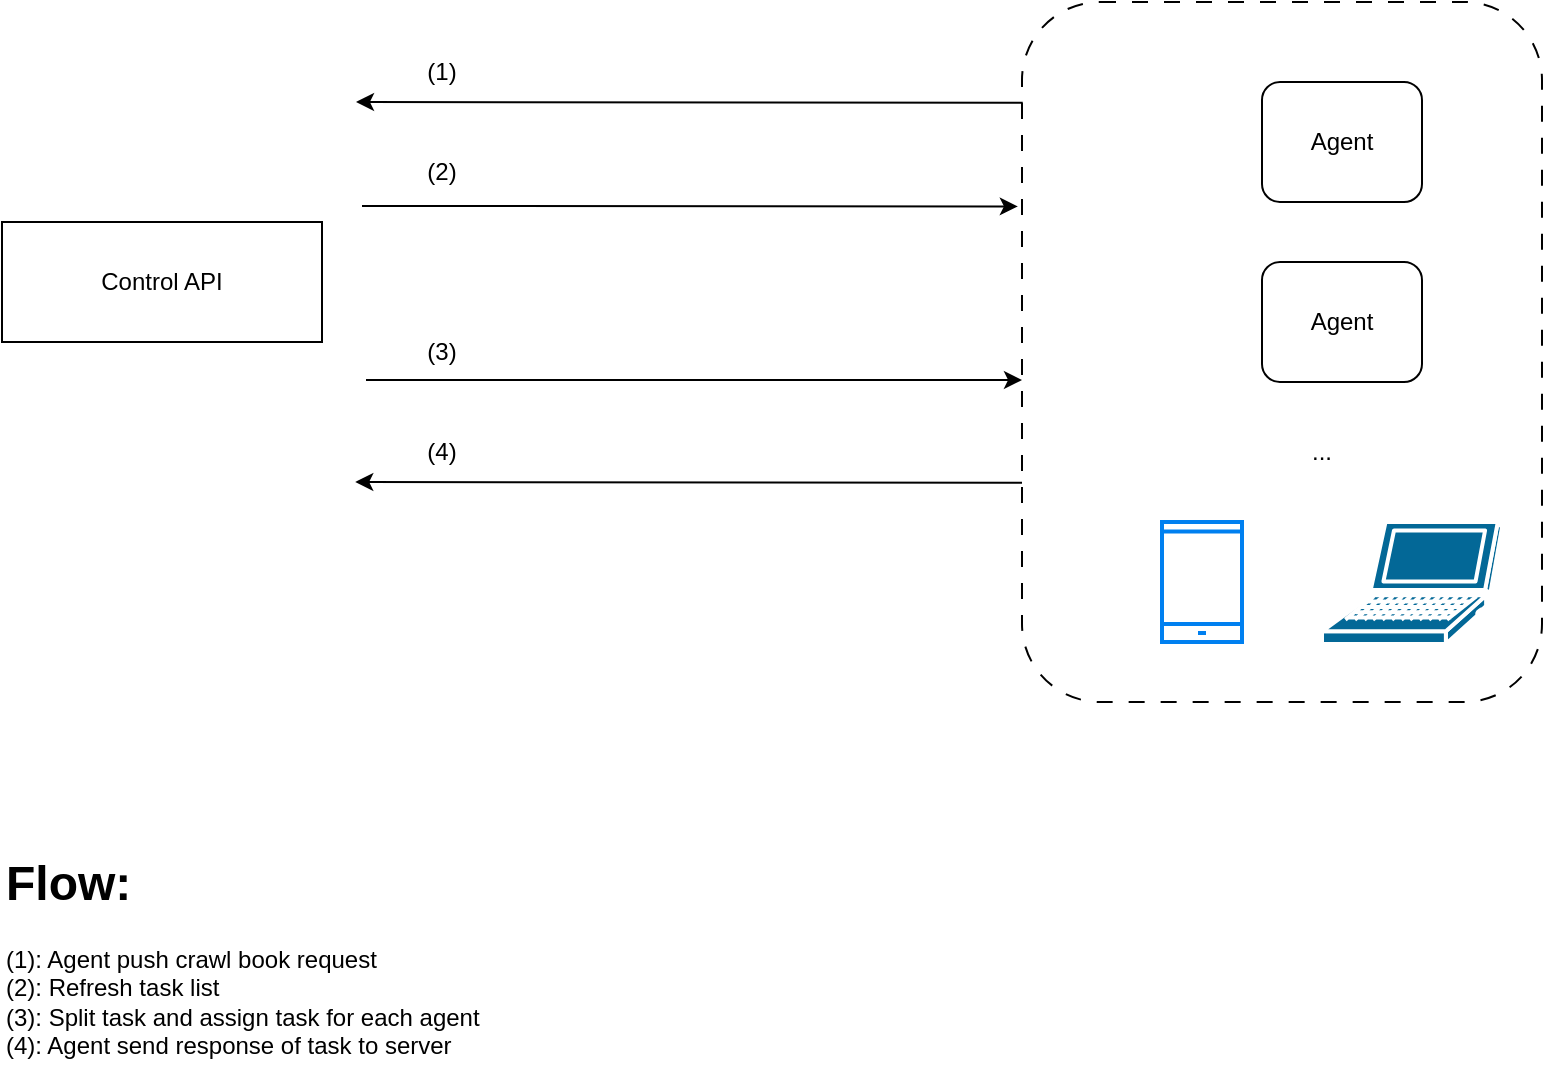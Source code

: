 <mxfile version="26.2.15" pages="2">
  <diagram name="Page-1" id="J1de59GJfCuZxLK9HjS5">
    <mxGraphModel dx="1705" dy="999" grid="1" gridSize="10" guides="1" tooltips="1" connect="1" arrows="1" fold="1" page="1" pageScale="1" pageWidth="850" pageHeight="1100" math="0" shadow="0">
      <root>
        <mxCell id="0" />
        <mxCell id="1" parent="0" />
        <mxCell id="gk7BZCuUspIfPRlGgB12-9" value="" style="rounded=1;whiteSpace=wrap;html=1;dashed=1;dashPattern=8 8;" parent="1" vertex="1">
          <mxGeometry x="550" y="20" width="260" height="350" as="geometry" />
        </mxCell>
        <mxCell id="gk7BZCuUspIfPRlGgB12-1" value="Control API" style="rounded=0;whiteSpace=wrap;html=1;" parent="1" vertex="1">
          <mxGeometry x="40" y="130" width="160" height="60" as="geometry" />
        </mxCell>
        <mxCell id="gk7BZCuUspIfPRlGgB12-4" value="Agent" style="rounded=1;whiteSpace=wrap;html=1;" parent="1" vertex="1">
          <mxGeometry x="670" y="60" width="80" height="60" as="geometry" />
        </mxCell>
        <mxCell id="gk7BZCuUspIfPRlGgB12-5" value="Agent" style="rounded=1;whiteSpace=wrap;html=1;" parent="1" vertex="1">
          <mxGeometry x="670" y="150" width="80" height="60" as="geometry" />
        </mxCell>
        <mxCell id="gk7BZCuUspIfPRlGgB12-6" value="..." style="text;html=1;align=center;verticalAlign=middle;whiteSpace=wrap;rounded=0;" parent="1" vertex="1">
          <mxGeometry x="670" y="230" width="60" height="30" as="geometry" />
        </mxCell>
        <mxCell id="gk7BZCuUspIfPRlGgB12-7" value="" style="html=1;verticalLabelPosition=bottom;align=center;labelBackgroundColor=#ffffff;verticalAlign=top;strokeWidth=2;strokeColor=#0080F0;shadow=0;dashed=0;shape=mxgraph.ios7.icons.smartphone;" parent="1" vertex="1">
          <mxGeometry x="620" y="280" width="40" height="60" as="geometry" />
        </mxCell>
        <mxCell id="gk7BZCuUspIfPRlGgB12-8" value="" style="shape=mxgraph.cisco.computers_and_peripherals.laptop;html=1;pointerEvents=1;dashed=0;fillColor=#036897;strokeColor=#ffffff;strokeWidth=2;verticalLabelPosition=bottom;verticalAlign=top;align=center;outlineConnect=0;" parent="1" vertex="1">
          <mxGeometry x="700" y="280" width="90" height="61" as="geometry" />
        </mxCell>
        <mxCell id="gk7BZCuUspIfPRlGgB12-12" value="" style="endArrow=classic;html=1;rounded=0;exitX=0.013;exitY=0.144;exitDx=0;exitDy=0;exitPerimeter=0;" parent="1" edge="1">
          <mxGeometry width="50" height="50" relative="1" as="geometry">
            <mxPoint x="550.38" y="70.4" as="sourcePoint" />
            <mxPoint x="217" y="70" as="targetPoint" />
          </mxGeometry>
        </mxCell>
        <mxCell id="gk7BZCuUspIfPRlGgB12-13" value="(1)" style="text;html=1;align=center;verticalAlign=middle;whiteSpace=wrap;rounded=0;" parent="1" vertex="1">
          <mxGeometry x="230" y="40" width="60" height="30" as="geometry" />
        </mxCell>
        <mxCell id="gk7BZCuUspIfPRlGgB12-14" value="" style="endArrow=classic;html=1;rounded=0;entryX=-0.008;entryY=0.292;entryDx=0;entryDy=0;entryPerimeter=0;" parent="1" target="gk7BZCuUspIfPRlGgB12-9" edge="1">
          <mxGeometry width="50" height="50" relative="1" as="geometry">
            <mxPoint x="220" y="122" as="sourcePoint" />
            <mxPoint x="440" y="150" as="targetPoint" />
          </mxGeometry>
        </mxCell>
        <mxCell id="gk7BZCuUspIfPRlGgB12-15" value="(2)" style="text;html=1;align=center;verticalAlign=middle;whiteSpace=wrap;rounded=0;" parent="1" vertex="1">
          <mxGeometry x="230" y="90" width="60" height="30" as="geometry" />
        </mxCell>
        <mxCell id="gk7BZCuUspIfPRlGgB12-16" value="&lt;h1 style=&quot;margin-top: 0px;&quot;&gt;Flow:&lt;/h1&gt;&lt;div&gt;(1): Agent push crawl book request&lt;/div&gt;&lt;div&gt;(2): Refresh task list&lt;/div&gt;&lt;div&gt;(3): Split task and assign task for each agent&lt;/div&gt;&lt;div&gt;(4): Agent send response of task to server&lt;/div&gt;&lt;div&gt;&lt;br&gt;&lt;/div&gt;" style="text;html=1;whiteSpace=wrap;overflow=hidden;rounded=0;" parent="1" vertex="1">
          <mxGeometry x="40" y="440" width="740" height="120" as="geometry" />
        </mxCell>
        <mxCell id="gk7BZCuUspIfPRlGgB12-17" value="" style="endArrow=classic;html=1;rounded=0;entryX=-0.008;entryY=0.292;entryDx=0;entryDy=0;entryPerimeter=0;" parent="1" edge="1">
          <mxGeometry width="50" height="50" relative="1" as="geometry">
            <mxPoint x="222" y="209" as="sourcePoint" />
            <mxPoint x="550" y="209" as="targetPoint" />
          </mxGeometry>
        </mxCell>
        <mxCell id="gk7BZCuUspIfPRlGgB12-18" value="(3)" style="text;html=1;align=center;verticalAlign=middle;whiteSpace=wrap;rounded=0;" parent="1" vertex="1">
          <mxGeometry x="230" y="179.5" width="60" height="30" as="geometry" />
        </mxCell>
        <mxCell id="gk7BZCuUspIfPRlGgB12-19" value="" style="endArrow=classic;html=1;rounded=0;exitX=0.013;exitY=0.144;exitDx=0;exitDy=0;exitPerimeter=0;" parent="1" edge="1">
          <mxGeometry width="50" height="50" relative="1" as="geometry">
            <mxPoint x="550.0" y="260.4" as="sourcePoint" />
            <mxPoint x="216.62" y="260" as="targetPoint" />
          </mxGeometry>
        </mxCell>
        <mxCell id="gk7BZCuUspIfPRlGgB12-20" value="(4)" style="text;html=1;align=center;verticalAlign=middle;whiteSpace=wrap;rounded=0;" parent="1" vertex="1">
          <mxGeometry x="229.62" y="230" width="60" height="30" as="geometry" />
        </mxCell>
      </root>
    </mxGraphModel>
  </diagram>
  <diagram id="QNN9B2NaHhB0lrZKfuFr" name="Page-2">
    <mxGraphModel dx="2046" dy="1199" grid="1" gridSize="10" guides="1" tooltips="1" connect="1" arrows="1" fold="1" page="1" pageScale="1" pageWidth="850" pageHeight="1100" math="0" shadow="0">
      <root>
        <mxCell id="0" />
        <mxCell id="1" parent="0" />
      </root>
    </mxGraphModel>
  </diagram>
</mxfile>
